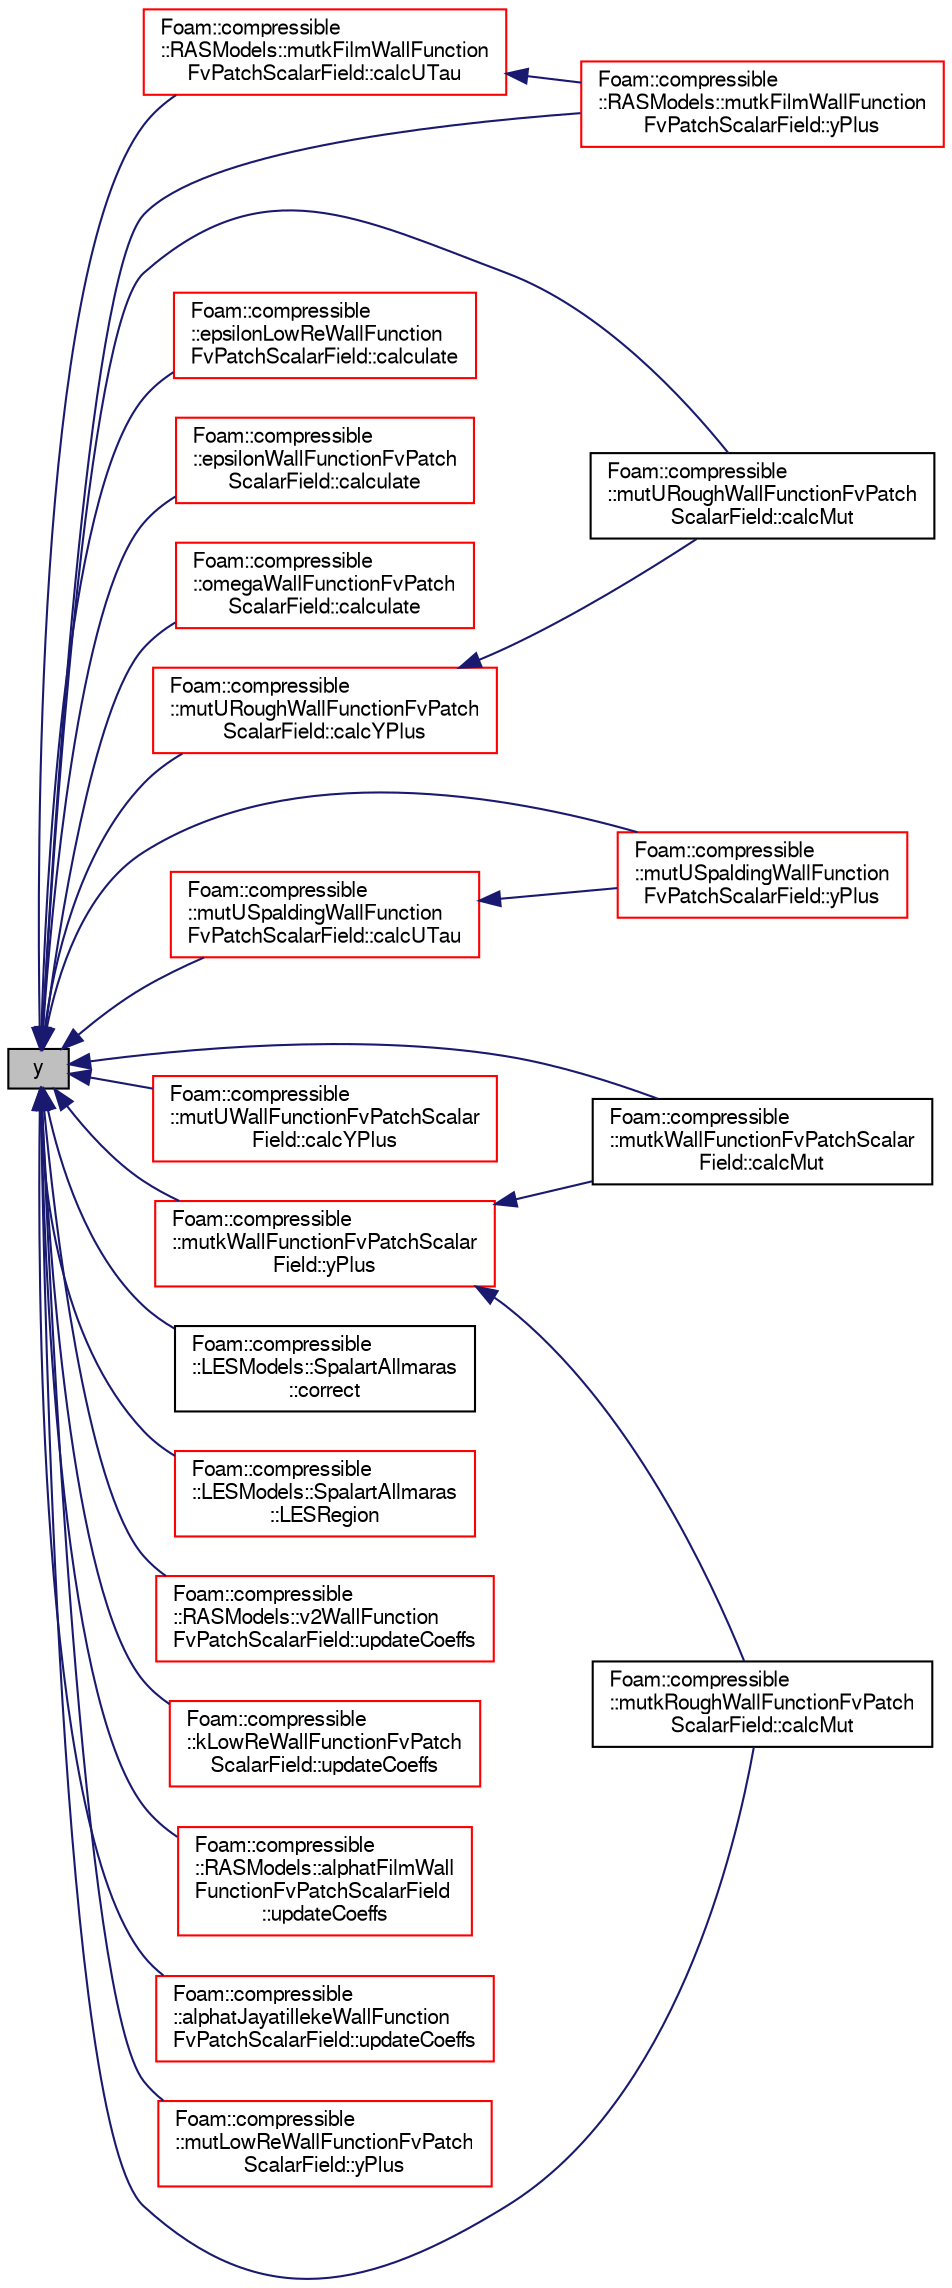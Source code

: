 digraph "y"
{
  bgcolor="transparent";
  edge [fontname="FreeSans",fontsize="10",labelfontname="FreeSans",labelfontsize="10"];
  node [fontname="FreeSans",fontsize="10",shape=record];
  rankdir="LR";
  Node517 [label="y",height=0.2,width=0.4,color="black", fillcolor="grey75", style="filled", fontcolor="black"];
  Node517 -> Node518 [dir="back",color="midnightblue",fontsize="10",style="solid",fontname="FreeSans"];
  Node518 [label="Foam::compressible\l::mutkWallFunctionFvPatchScalar\lField::calcMut",height=0.2,width=0.4,color="black",URL="$a30702.html#a4556308ace319e9b6f84ab3f887a601c",tooltip="Calculate the turbulence viscosity. "];
  Node517 -> Node519 [dir="back",color="midnightblue",fontsize="10",style="solid",fontname="FreeSans"];
  Node519 [label="Foam::compressible\l::mutkRoughWallFunctionFvPatch\lScalarField::calcMut",height=0.2,width=0.4,color="black",URL="$a30698.html#a4556308ace319e9b6f84ab3f887a601c",tooltip="Calculate the turbulence viscosity. "];
  Node517 -> Node520 [dir="back",color="midnightblue",fontsize="10",style="solid",fontname="FreeSans"];
  Node520 [label="Foam::compressible\l::mutURoughWallFunctionFvPatch\lScalarField::calcMut",height=0.2,width=0.4,color="black",URL="$a30710.html#a4556308ace319e9b6f84ab3f887a601c",tooltip="Calculate the turbulence viscosity. "];
  Node517 -> Node521 [dir="back",color="midnightblue",fontsize="10",style="solid",fontname="FreeSans"];
  Node521 [label="Foam::compressible\l::epsilonLowReWallFunction\lFvPatchScalarField::calculate",height=0.2,width=0.4,color="red",URL="$a30678.html#a9b10d949afa36a0fe772c66e94719865",tooltip="Calculate the epsilon and G. "];
  Node517 -> Node523 [dir="back",color="midnightblue",fontsize="10",style="solid",fontname="FreeSans"];
  Node523 [label="Foam::compressible\l::epsilonWallFunctionFvPatch\lScalarField::calculate",height=0.2,width=0.4,color="red",URL="$a30682.html#a9b10d949afa36a0fe772c66e94719865",tooltip="Calculate the epsilon and G. "];
  Node517 -> Node532 [dir="back",color="midnightblue",fontsize="10",style="solid",fontname="FreeSans"];
  Node532 [label="Foam::compressible\l::omegaWallFunctionFvPatch\lScalarField::calculate",height=0.2,width=0.4,color="red",URL="$a30726.html#a198ab1edcd6a58e1f422febaac58dacc",tooltip="Calculate the omega and G. "];
  Node517 -> Node541 [dir="back",color="midnightblue",fontsize="10",style="solid",fontname="FreeSans"];
  Node541 [label="Foam::compressible\l::RASModels::mutkFilmWallFunction\lFvPatchScalarField::calcUTau",height=0.2,width=0.4,color="red",URL="$a29038.html#a24807ec3405a761fb6380573614a3040",tooltip="Calculate the friction velocity. "];
  Node541 -> Node543 [dir="back",color="midnightblue",fontsize="10",style="solid",fontname="FreeSans"];
  Node543 [label="Foam::compressible\l::RASModels::mutkFilmWallFunction\lFvPatchScalarField::yPlus",height=0.2,width=0.4,color="red",URL="$a29038.html#a0de83d05eb8aabc5f8cf747584ef03c3",tooltip="Calculate and return the yPlus at the boundary. "];
  Node517 -> Node545 [dir="back",color="midnightblue",fontsize="10",style="solid",fontname="FreeSans"];
  Node545 [label="Foam::compressible\l::mutUSpaldingWallFunction\lFvPatchScalarField::calcUTau",height=0.2,width=0.4,color="red",URL="$a30714.html#a24807ec3405a761fb6380573614a3040",tooltip="Calculate the friction velocity. "];
  Node545 -> Node547 [dir="back",color="midnightblue",fontsize="10",style="solid",fontname="FreeSans"];
  Node547 [label="Foam::compressible\l::mutUSpaldingWallFunction\lFvPatchScalarField::yPlus",height=0.2,width=0.4,color="red",URL="$a30714.html#a0de83d05eb8aabc5f8cf747584ef03c3",tooltip="Calculate and return the yPlus at the boundary. "];
  Node517 -> Node549 [dir="back",color="midnightblue",fontsize="10",style="solid",fontname="FreeSans"];
  Node549 [label="Foam::compressible\l::mutUWallFunctionFvPatchScalar\lField::calcYPlus",height=0.2,width=0.4,color="red",URL="$a30718.html#ad8e694d783badd5959d78884358ffb9f",tooltip="Calculate yPLus. "];
  Node517 -> Node553 [dir="back",color="midnightblue",fontsize="10",style="solid",fontname="FreeSans"];
  Node553 [label="Foam::compressible\l::mutURoughWallFunctionFvPatch\lScalarField::calcYPlus",height=0.2,width=0.4,color="red",URL="$a30710.html#ad8e694d783badd5959d78884358ffb9f",tooltip="Calculate yPLus. "];
  Node553 -> Node520 [dir="back",color="midnightblue",fontsize="10",style="solid",fontname="FreeSans"];
  Node517 -> Node556 [dir="back",color="midnightblue",fontsize="10",style="solid",fontname="FreeSans"];
  Node556 [label="Foam::compressible\l::LESModels::SpalartAllmaras\l::correct",height=0.2,width=0.4,color="black",URL="$a30650.html#a4f67b3ab06ec329ec02fa14d5f15d8f2",tooltip="Correct nuTilda and related properties. "];
  Node517 -> Node557 [dir="back",color="midnightblue",fontsize="10",style="solid",fontname="FreeSans"];
  Node557 [label="Foam::compressible\l::LESModels::SpalartAllmaras\l::LESRegion",height=0.2,width=0.4,color="red",URL="$a30650.html#a7eef3334e06f2a7760a09b79bf71e55d",tooltip="Return the LES field indicator. "];
  Node517 -> Node559 [dir="back",color="midnightblue",fontsize="10",style="solid",fontname="FreeSans"];
  Node559 [label="Foam::compressible\l::RASModels::v2WallFunction\lFvPatchScalarField::updateCoeffs",height=0.2,width=0.4,color="red",URL="$a30730.html#a7e24eafac629d3733181cd942d4c902f",tooltip="Update the coefficients associated with the patch field. "];
  Node517 -> Node561 [dir="back",color="midnightblue",fontsize="10",style="solid",fontname="FreeSans"];
  Node561 [label="Foam::compressible\l::kLowReWallFunctionFvPatch\lScalarField::updateCoeffs",height=0.2,width=0.4,color="red",URL="$a30690.html#a7e24eafac629d3733181cd942d4c902f",tooltip="Update the coefficients associated with the patch field. "];
  Node517 -> Node563 [dir="back",color="midnightblue",fontsize="10",style="solid",fontname="FreeSans"];
  Node563 [label="Foam::compressible\l::RASModels::alphatFilmWall\lFunctionFvPatchScalarField\l::updateCoeffs",height=0.2,width=0.4,color="red",URL="$a29034.html#a7e24eafac629d3733181cd942d4c902f",tooltip="Update the coefficients associated with the patch field. "];
  Node517 -> Node565 [dir="back",color="midnightblue",fontsize="10",style="solid",fontname="FreeSans"];
  Node565 [label="Foam::compressible\l::alphatJayatillekeWallFunction\lFvPatchScalarField::updateCoeffs",height=0.2,width=0.4,color="red",URL="$a30670.html#a7e24eafac629d3733181cd942d4c902f",tooltip="Update the coefficients associated with the patch field. "];
  Node517 -> Node567 [dir="back",color="midnightblue",fontsize="10",style="solid",fontname="FreeSans"];
  Node567 [label="Foam::compressible\l::mutLowReWallFunctionFvPatch\lScalarField::yPlus",height=0.2,width=0.4,color="red",URL="$a30706.html#a0de83d05eb8aabc5f8cf747584ef03c3",tooltip="Calculate and return the yPlus at the boundary. "];
  Node517 -> Node569 [dir="back",color="midnightblue",fontsize="10",style="solid",fontname="FreeSans"];
  Node569 [label="Foam::compressible\l::mutkWallFunctionFvPatchScalar\lField::yPlus",height=0.2,width=0.4,color="red",URL="$a30702.html#a0de83d05eb8aabc5f8cf747584ef03c3",tooltip="Calculate and return the yPlus at the boundary. "];
  Node569 -> Node518 [dir="back",color="midnightblue",fontsize="10",style="solid",fontname="FreeSans"];
  Node569 -> Node519 [dir="back",color="midnightblue",fontsize="10",style="solid",fontname="FreeSans"];
  Node517 -> Node543 [dir="back",color="midnightblue",fontsize="10",style="solid",fontname="FreeSans"];
  Node517 -> Node547 [dir="back",color="midnightblue",fontsize="10",style="solid",fontname="FreeSans"];
}
